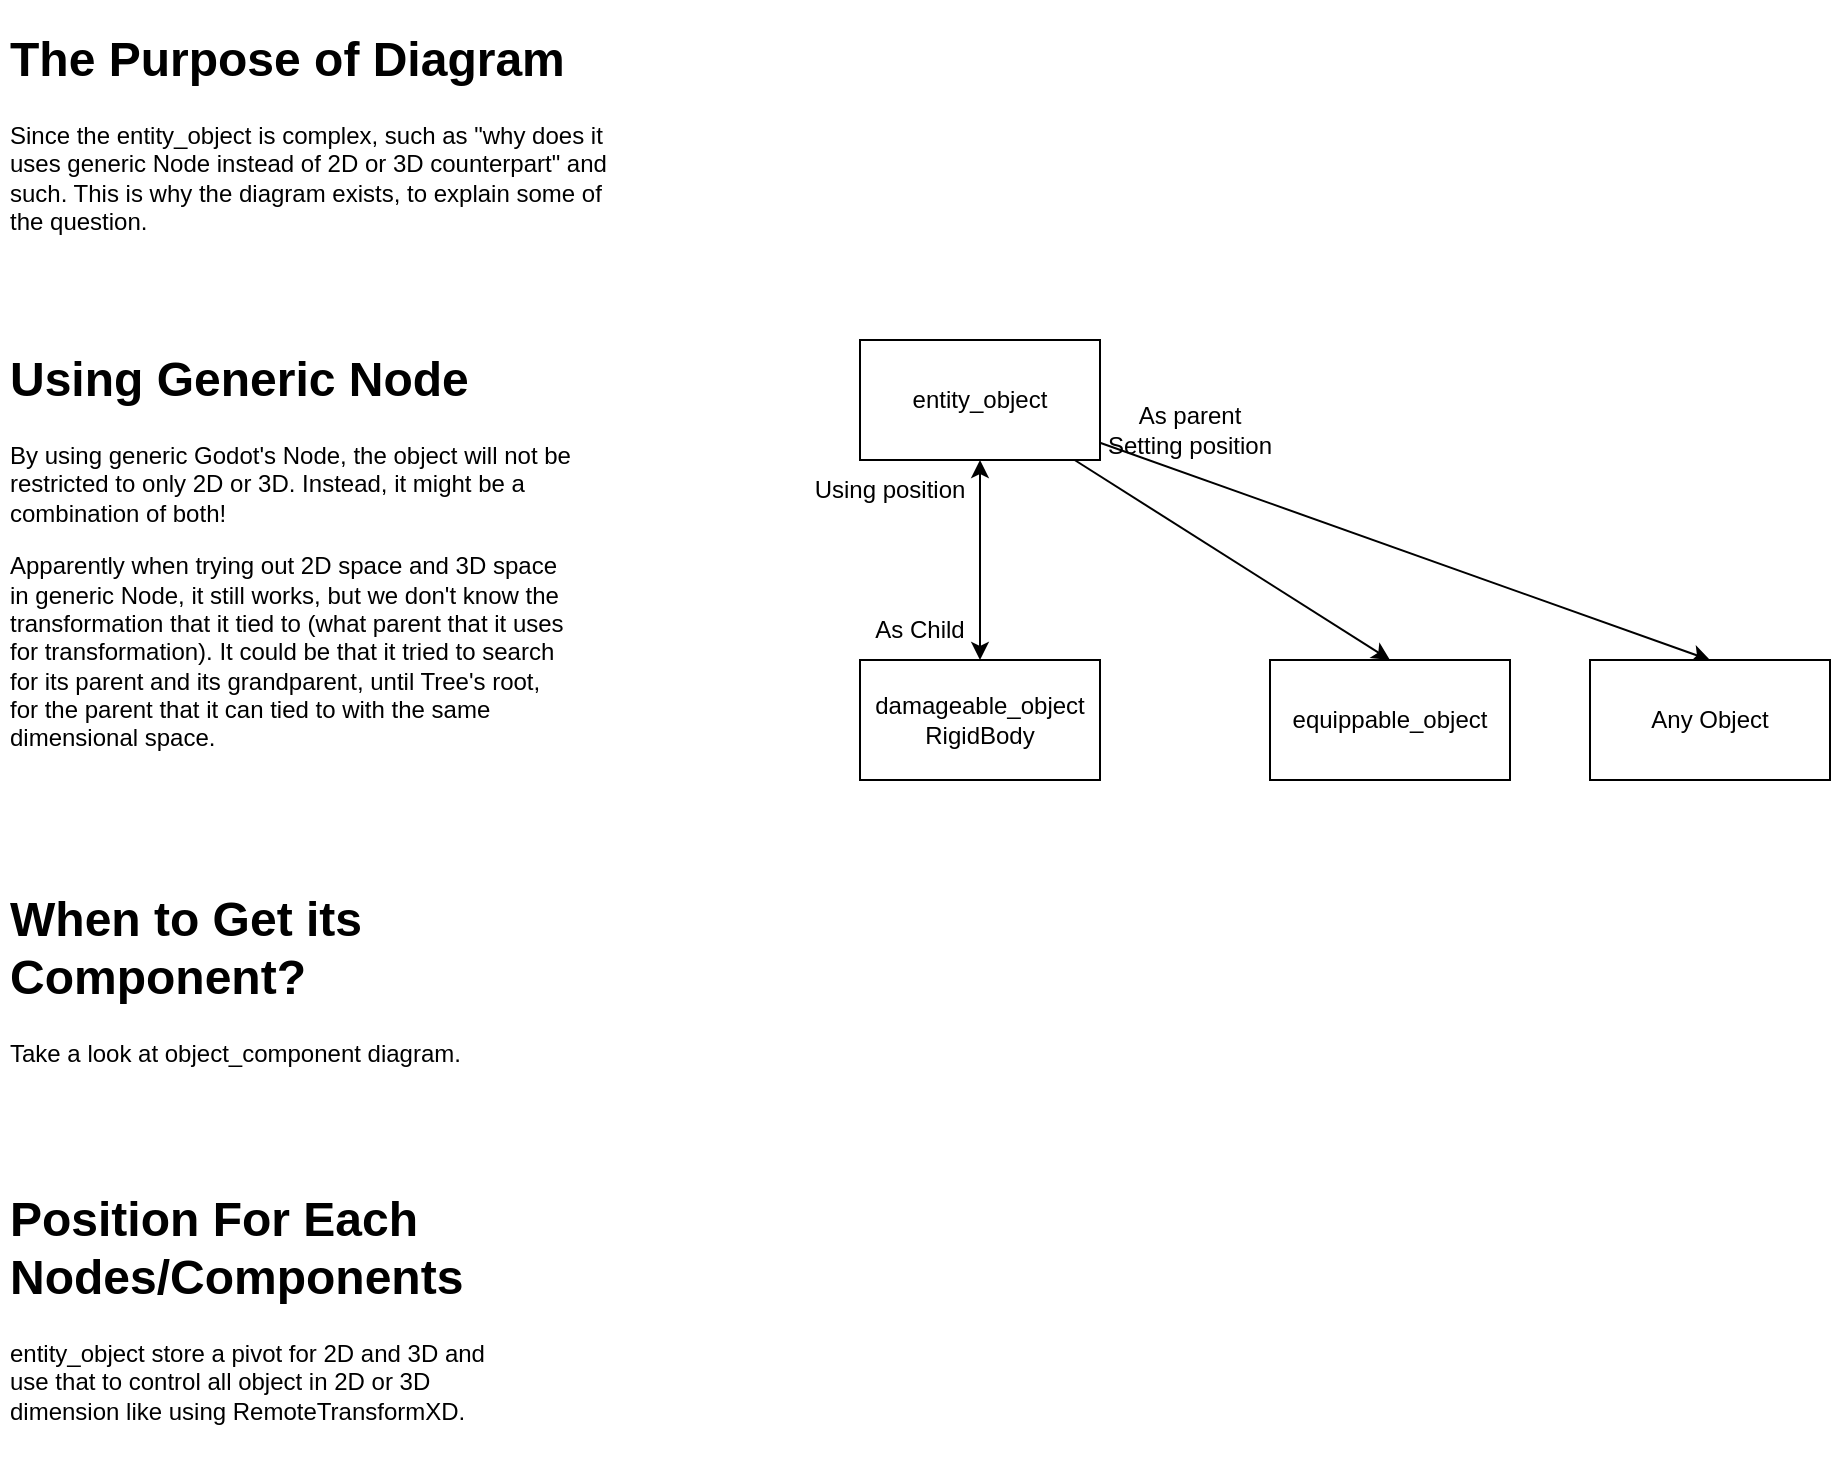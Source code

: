 <mxfile>
    <diagram id="jR3fy5ABFlyTml2IPwJR" name="Page-1">
        <mxGraphModel dx="919" dy="749" grid="1" gridSize="10" guides="1" tooltips="1" connect="1" arrows="1" fold="1" page="1" pageScale="1" pageWidth="850" pageHeight="1100" math="0" shadow="0">
            <root>
                <mxCell id="0"/>
                <mxCell id="1" parent="0"/>
                <mxCell id="19" style="edgeStyle=none;html=1;entryX=0.5;entryY=0;entryDx=0;entryDy=0;" edge="1" parent="1" source="2" target="18">
                    <mxGeometry relative="1" as="geometry"/>
                </mxCell>
                <mxCell id="2" value="entity_object" style="rounded=0;whiteSpace=wrap;html=1;" parent="1" vertex="1">
                    <mxGeometry x="500" y="220" width="120" height="60" as="geometry"/>
                </mxCell>
                <mxCell id="3" value="&lt;h1&gt;The Purpose of Diagram&lt;/h1&gt;&lt;p&gt;Since the entity_object is complex, such as &quot;why does it uses generic Node instead of 2D or 3D counterpart&quot; and such. This is why the diagram exists, to explain some of the question.&lt;/p&gt;" style="text;html=1;strokeColor=none;fillColor=none;spacing=5;spacingTop=-20;whiteSpace=wrap;overflow=hidden;rounded=0;" parent="1" vertex="1">
                    <mxGeometry x="70" y="60" width="310" height="120" as="geometry"/>
                </mxCell>
                <mxCell id="5" value="&lt;h1&gt;Using Generic Node&lt;/h1&gt;&lt;p&gt;By using generic Godot's Node, the object will not be restricted to only 2D or 3D. Instead, it might be a combination of both!&lt;/p&gt;&lt;p&gt;Apparently when trying out 2D space and 3D space in generic Node, it still works, but we don't know the transformation that it tied to (what parent that it uses for transformation). It could be that it tried to search for its parent and its grandparent, until Tree's root, for the parent that it can tied to with the same dimensional space.&lt;/p&gt;" style="text;html=1;strokeColor=none;fillColor=none;spacing=5;spacingTop=-20;whiteSpace=wrap;overflow=hidden;rounded=0;" parent="1" vertex="1">
                    <mxGeometry x="70" y="220" width="290" height="220" as="geometry"/>
                </mxCell>
                <mxCell id="7" value="&lt;h1&gt;When to Get its Component?&lt;/h1&gt;&lt;p&gt;Take a look at object_component diagram.&lt;/p&gt;" style="text;html=1;strokeColor=none;fillColor=none;spacing=5;spacingTop=-20;whiteSpace=wrap;overflow=hidden;rounded=0;" parent="1" vertex="1">
                    <mxGeometry x="70" y="490" width="260" height="120" as="geometry"/>
                </mxCell>
                <mxCell id="8" value="damageable_object&lt;br&gt;RigidBody" style="rounded=0;whiteSpace=wrap;html=1;" parent="1" vertex="1">
                    <mxGeometry x="500" y="380" width="120" height="60" as="geometry"/>
                </mxCell>
                <mxCell id="9" value="equippable_object" style="rounded=0;whiteSpace=wrap;html=1;" parent="1" vertex="1">
                    <mxGeometry x="705" y="380" width="120" height="60" as="geometry"/>
                </mxCell>
                <mxCell id="14" value="" style="endArrow=classic;html=1;startArrow=classic;startFill=1;" parent="1" source="2" target="8" edge="1">
                    <mxGeometry width="50" height="50" relative="1" as="geometry">
                        <mxPoint x="470" y="390" as="sourcePoint"/>
                        <mxPoint x="520" y="340" as="targetPoint"/>
                    </mxGeometry>
                </mxCell>
                <mxCell id="17" value="" style="endArrow=classic;html=1;entryX=0.5;entryY=0;entryDx=0;entryDy=0;" parent="1" source="2" target="9" edge="1">
                    <mxGeometry width="50" height="50" relative="1" as="geometry">
                        <mxPoint x="470" y="390" as="sourcePoint"/>
                        <mxPoint x="520" y="340" as="targetPoint"/>
                    </mxGeometry>
                </mxCell>
                <mxCell id="18" value="Any Object" style="rounded=0;whiteSpace=wrap;html=1;" vertex="1" parent="1">
                    <mxGeometry x="865" y="380" width="120" height="60" as="geometry"/>
                </mxCell>
                <mxCell id="20" value="As Child" style="text;html=1;strokeColor=none;fillColor=none;align=center;verticalAlign=middle;whiteSpace=wrap;rounded=0;" vertex="1" parent="1">
                    <mxGeometry x="500" y="350" width="60" height="30" as="geometry"/>
                </mxCell>
                <mxCell id="22" value="Using position" style="text;html=1;strokeColor=none;fillColor=none;align=center;verticalAlign=middle;whiteSpace=wrap;rounded=0;" vertex="1" parent="1">
                    <mxGeometry x="470" y="280" width="90" height="30" as="geometry"/>
                </mxCell>
                <mxCell id="23" value="As parent&lt;br&gt;Setting position" style="text;html=1;strokeColor=none;fillColor=none;align=center;verticalAlign=middle;whiteSpace=wrap;rounded=0;" vertex="1" parent="1">
                    <mxGeometry x="620" y="250" width="90" height="30" as="geometry"/>
                </mxCell>
                <mxCell id="27" value="&lt;h1&gt;Position For Each Nodes/Components&lt;/h1&gt;&lt;p&gt;entity_object store a pivot for 2D and 3D and use that to control all object in 2D or 3D dimension like using RemoteTransformXD.&lt;/p&gt;" style="text;html=1;strokeColor=none;fillColor=none;spacing=5;spacingTop=-20;whiteSpace=wrap;overflow=hidden;rounded=0;" vertex="1" parent="1">
                    <mxGeometry x="70" y="640" width="250" height="150" as="geometry"/>
                </mxCell>
            </root>
        </mxGraphModel>
    </diagram>
</mxfile>
